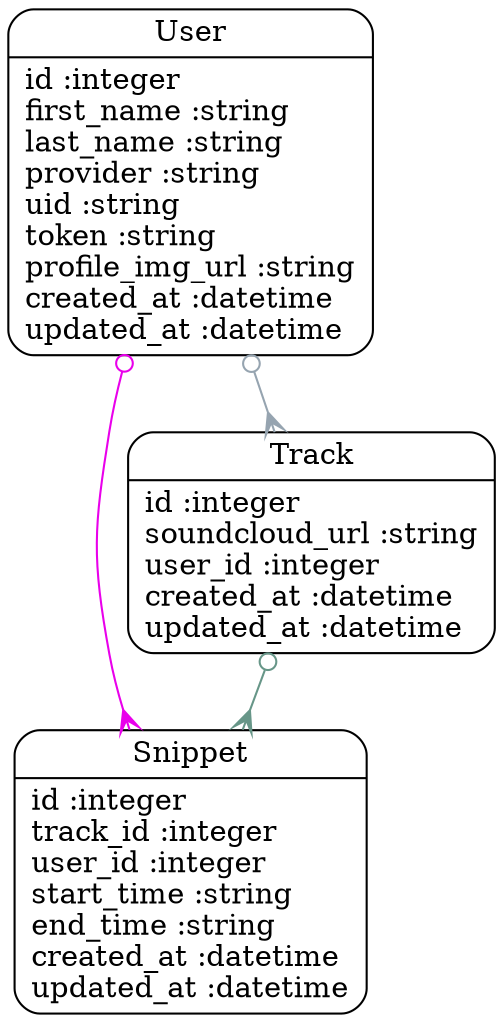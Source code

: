 digraph models_diagram {
	graph[overlap=false, splines=true]
	"Snippet" [shape=Mrecord, label="{Snippet|id :integer\ltrack_id :integer\luser_id :integer\lstart_time :string\lend_time :string\lcreated_at :datetime\lupdated_at :datetime\l}"]
	"Track" [shape=Mrecord, label="{Track|id :integer\lsoundcloud_url :string\luser_id :integer\lcreated_at :datetime\lupdated_at :datetime\l}"]
	"User" [shape=Mrecord, label="{User|id :integer\lfirst_name :string\llast_name :string\lprovider :string\luid :string\ltoken :string\lprofile_img_url :string\lcreated_at :datetime\lupdated_at :datetime\l}"]
	"Track" -> "Snippet" [arrowtail=odot, arrowhead=crow, dir=both color="#679688"]
	"User" -> "Track" [arrowtail=odot, arrowhead=crow, dir=both color="#96A4B0"]
	"User" -> "Snippet" [arrowtail=odot, arrowhead=crow, dir=both color="#E900EB"]
}
